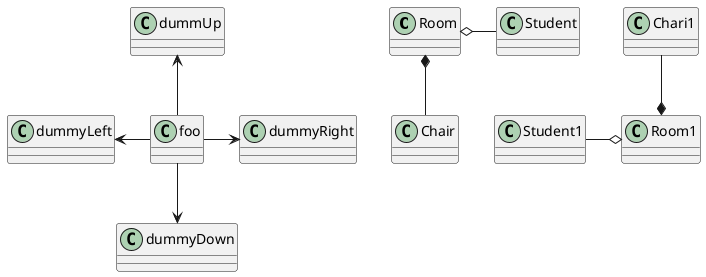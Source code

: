 @startuml
Room o- Student
Room *-- Chair

Student1 -o Room1
Chari1 --* Room1

foo -left-> dummyLeft
foo -right-> dummyRight
foo -up-> dummUp
foo -down-> dummyDown
@enduml
